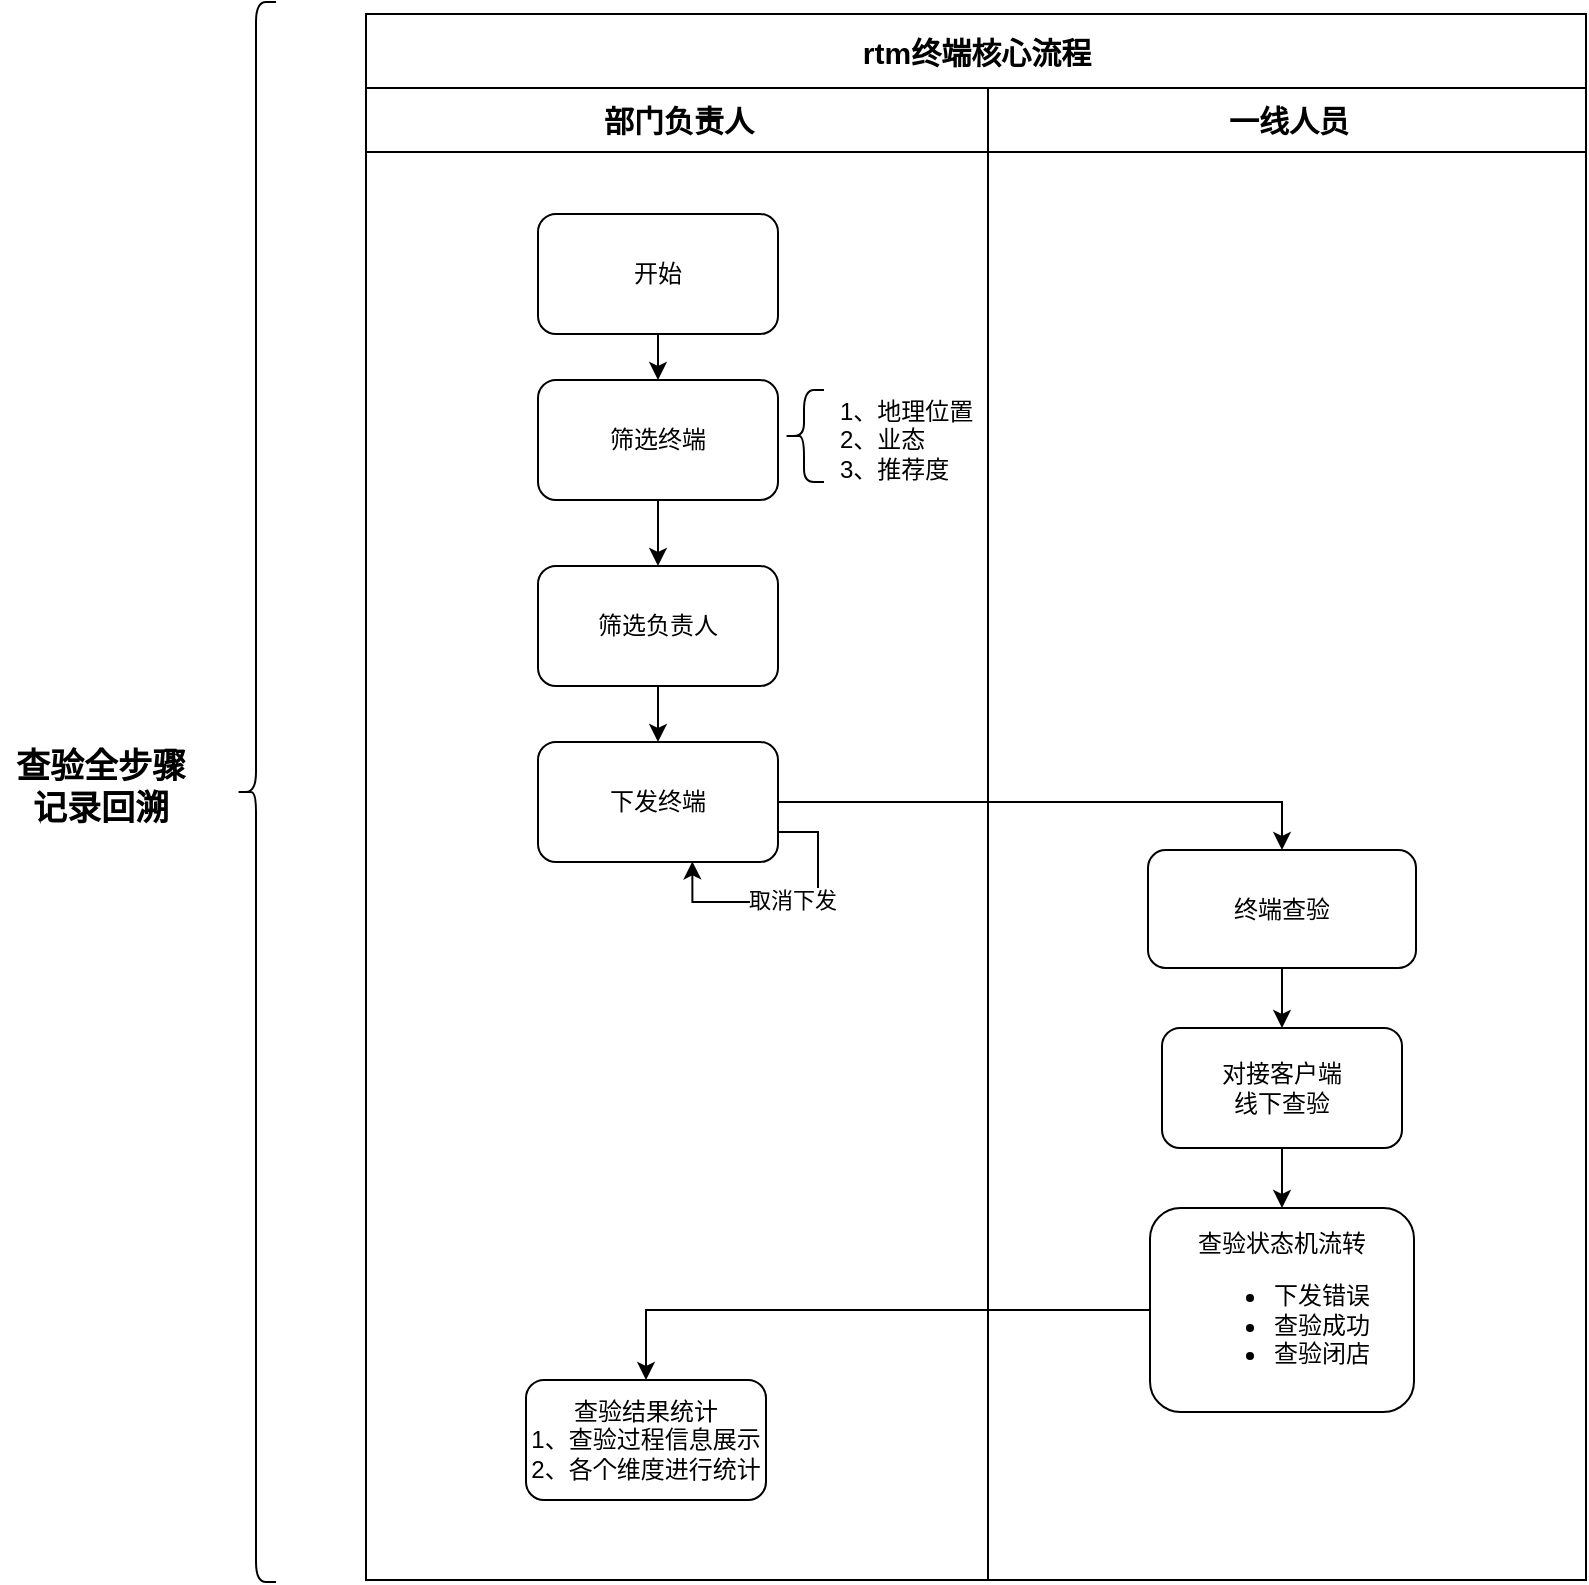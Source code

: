<mxfile version="26.0.4">
  <diagram name="第 1 页" id="xRrCS5QztE6Z08vACNaN">
    <mxGraphModel dx="1058" dy="658" grid="0" gridSize="10" guides="0" tooltips="1" connect="1" arrows="1" fold="1" page="1" pageScale="1" pageWidth="3300" pageHeight="2339" background="none" math="0" shadow="0">
      <root>
        <mxCell id="0" />
        <mxCell id="1" parent="0" />
        <mxCell id="eiGT6yipun40KPxp0-vt-19" value="&lt;font style=&quot;font-size: 15px;&quot;&gt;rtm终端核心流程&lt;/font&gt;" style="swimlane;childLayout=stackLayout;resizeParent=1;resizeParentMax=0;startSize=37;html=1;" parent="1" vertex="1">
          <mxGeometry x="1605" y="506" width="610" height="783" as="geometry" />
        </mxCell>
        <mxCell id="mLsIRPu0JwRJU4ILVOb_-11" style="edgeStyle=orthogonalEdgeStyle;rounded=0;orthogonalLoop=1;jettySize=auto;html=1;entryX=0.5;entryY=0;entryDx=0;entryDy=0;" parent="eiGT6yipun40KPxp0-vt-19" source="mLsIRPu0JwRJU4ILVOb_-9" target="eiGT6yipun40KPxp0-vt-2" edge="1">
          <mxGeometry relative="1" as="geometry" />
        </mxCell>
        <mxCell id="eiGT6yipun40KPxp0-vt-20" value="&lt;font style=&quot;font-size: 15px;&quot;&gt;部门负责人&lt;/font&gt;" style="swimlane;startSize=32;html=1;" parent="eiGT6yipun40KPxp0-vt-19" vertex="1">
          <mxGeometry y="37" width="311" height="746" as="geometry" />
        </mxCell>
        <mxCell id="mLsIRPu0JwRJU4ILVOb_-4" value="" style="edgeStyle=orthogonalEdgeStyle;rounded=0;orthogonalLoop=1;jettySize=auto;html=1;" parent="eiGT6yipun40KPxp0-vt-20" source="eiGT6yipun40KPxp0-vt-1" target="mLsIRPu0JwRJU4ILVOb_-3" edge="1">
          <mxGeometry relative="1" as="geometry" />
        </mxCell>
        <mxCell id="eiGT6yipun40KPxp0-vt-1" value="开始" style="rounded=1;whiteSpace=wrap;html=1;points=[[0,0,0,0,0],[0,0.25,0,0,0],[0,0.5,0,0,0],[0,0.75,0,0,0],[0,1,0,0,0],[0.25,0,0,0,0],[0.25,1,0,0,0],[0.5,0,0,0,0],[0.5,1,0,0,0],[0.75,0,0,0,0],[0.75,1,0,0,0],[1,0,0,0,0],[1,0.25,0,0,0],[1,0.5,0,0,0],[1,0.75,0,0,0],[1,1,0,0,0]];" parent="eiGT6yipun40KPxp0-vt-20" vertex="1">
          <mxGeometry x="86.0" y="63" width="120" height="60" as="geometry" />
        </mxCell>
        <mxCell id="eiGT6yipun40KPxp0-vt-3" value="查验结果统计&lt;div&gt;1、查验过程信息展示&lt;/div&gt;&lt;div&gt;2、各个维度进行统计&lt;/div&gt;" style="rounded=1;whiteSpace=wrap;html=1;" parent="eiGT6yipun40KPxp0-vt-20" vertex="1">
          <mxGeometry x="80" y="646" width="120" height="60" as="geometry" />
        </mxCell>
        <mxCell id="mLsIRPu0JwRJU4ILVOb_-8" value="" style="edgeStyle=orthogonalEdgeStyle;rounded=0;orthogonalLoop=1;jettySize=auto;html=1;" parent="eiGT6yipun40KPxp0-vt-20" source="mLsIRPu0JwRJU4ILVOb_-3" target="mLsIRPu0JwRJU4ILVOb_-7" edge="1">
          <mxGeometry relative="1" as="geometry" />
        </mxCell>
        <mxCell id="mLsIRPu0JwRJU4ILVOb_-3" value="筛选终端" style="whiteSpace=wrap;html=1;rounded=1;" parent="eiGT6yipun40KPxp0-vt-20" vertex="1">
          <mxGeometry x="86.0" y="146" width="120" height="60" as="geometry" />
        </mxCell>
        <mxCell id="mLsIRPu0JwRJU4ILVOb_-10" value="" style="edgeStyle=orthogonalEdgeStyle;rounded=0;orthogonalLoop=1;jettySize=auto;html=1;" parent="eiGT6yipun40KPxp0-vt-20" source="mLsIRPu0JwRJU4ILVOb_-7" target="mLsIRPu0JwRJU4ILVOb_-9" edge="1">
          <mxGeometry relative="1" as="geometry" />
        </mxCell>
        <mxCell id="mLsIRPu0JwRJU4ILVOb_-7" value="筛选负责人" style="whiteSpace=wrap;html=1;rounded=1;" parent="eiGT6yipun40KPxp0-vt-20" vertex="1">
          <mxGeometry x="86.0" y="239" width="120" height="60" as="geometry" />
        </mxCell>
        <mxCell id="mLsIRPu0JwRJU4ILVOb_-9" value="下发终端" style="whiteSpace=wrap;html=1;rounded=1;" parent="eiGT6yipun40KPxp0-vt-20" vertex="1">
          <mxGeometry x="86.0" y="327" width="120" height="60" as="geometry" />
        </mxCell>
        <mxCell id="Ycrp0RfgTNs0r02AdbmH-1" style="edgeStyle=orthogonalEdgeStyle;rounded=0;orthogonalLoop=1;jettySize=auto;html=1;exitX=1;exitY=0.75;exitDx=0;exitDy=0;entryX=0.643;entryY=0.995;entryDx=0;entryDy=0;entryPerimeter=0;" edge="1" parent="eiGT6yipun40KPxp0-vt-20" source="mLsIRPu0JwRJU4ILVOb_-9" target="mLsIRPu0JwRJU4ILVOb_-9">
          <mxGeometry relative="1" as="geometry" />
        </mxCell>
        <mxCell id="Ycrp0RfgTNs0r02AdbmH-2" value="取消下发" style="edgeLabel;html=1;align=center;verticalAlign=middle;resizable=0;points=[];" vertex="1" connectable="0" parent="Ycrp0RfgTNs0r02AdbmH-1">
          <mxGeometry x="-0.005" y="-1" relative="1" as="geometry">
            <mxPoint as="offset" />
          </mxGeometry>
        </mxCell>
        <mxCell id="Ycrp0RfgTNs0r02AdbmH-3" value="" style="shape=curlyBracket;whiteSpace=wrap;html=1;rounded=1;labelPosition=left;verticalLabelPosition=middle;align=right;verticalAlign=middle;" vertex="1" parent="eiGT6yipun40KPxp0-vt-20">
          <mxGeometry x="209" y="151" width="20" height="46" as="geometry" />
        </mxCell>
        <mxCell id="Ycrp0RfgTNs0r02AdbmH-4" value="1、地理位置&lt;div&gt;2、业态&lt;/div&gt;&lt;div&gt;3、推荐度&lt;/div&gt;" style="text;html=1;align=left;verticalAlign=middle;whiteSpace=wrap;rounded=0;" vertex="1" parent="eiGT6yipun40KPxp0-vt-20">
          <mxGeometry x="235" y="161" width="85" height="30" as="geometry" />
        </mxCell>
        <mxCell id="eiGT6yipun40KPxp0-vt-21" value="&lt;font style=&quot;font-size: 15px;&quot;&gt;一线人员&lt;/font&gt;" style="swimlane;startSize=32;html=1;" parent="eiGT6yipun40KPxp0-vt-19" vertex="1">
          <mxGeometry x="311" y="37" width="299" height="746" as="geometry">
            <mxRectangle x="120" y="20" width="32" height="460" as="alternateBounds" />
          </mxGeometry>
        </mxCell>
        <mxCell id="mLsIRPu0JwRJU4ILVOb_-13" value="" style="edgeStyle=orthogonalEdgeStyle;rounded=0;orthogonalLoop=1;jettySize=auto;html=1;" parent="eiGT6yipun40KPxp0-vt-21" source="eiGT6yipun40KPxp0-vt-2" target="mLsIRPu0JwRJU4ILVOb_-12" edge="1">
          <mxGeometry relative="1" as="geometry" />
        </mxCell>
        <mxCell id="eiGT6yipun40KPxp0-vt-2" value="终端查验" style="rounded=1;whiteSpace=wrap;html=1;" parent="eiGT6yipun40KPxp0-vt-21" vertex="1">
          <mxGeometry x="80" y="381" width="134" height="59" as="geometry" />
        </mxCell>
        <mxCell id="mLsIRPu0JwRJU4ILVOb_-15" value="" style="edgeStyle=orthogonalEdgeStyle;rounded=0;orthogonalLoop=1;jettySize=auto;html=1;" parent="eiGT6yipun40KPxp0-vt-21" source="mLsIRPu0JwRJU4ILVOb_-12" target="mLsIRPu0JwRJU4ILVOb_-14" edge="1">
          <mxGeometry relative="1" as="geometry" />
        </mxCell>
        <mxCell id="mLsIRPu0JwRJU4ILVOb_-12" value="对接客户端&lt;div&gt;线下查验&lt;/div&gt;" style="whiteSpace=wrap;html=1;rounded=1;" parent="eiGT6yipun40KPxp0-vt-21" vertex="1">
          <mxGeometry x="87" y="470" width="120" height="60" as="geometry" />
        </mxCell>
        <mxCell id="mLsIRPu0JwRJU4ILVOb_-14" value="查验状态机流转&lt;div&gt;&lt;ul&gt;&lt;li&gt;下发错误&lt;/li&gt;&lt;li&gt;查验成功&lt;/li&gt;&lt;li&gt;查验闭店&lt;/li&gt;&lt;/ul&gt;&lt;/div&gt;" style="whiteSpace=wrap;html=1;rounded=1;" parent="eiGT6yipun40KPxp0-vt-21" vertex="1">
          <mxGeometry x="81" y="560" width="132" height="102" as="geometry" />
        </mxCell>
        <mxCell id="mLsIRPu0JwRJU4ILVOb_-16" style="edgeStyle=orthogonalEdgeStyle;rounded=0;orthogonalLoop=1;jettySize=auto;html=1;exitX=0;exitY=0.5;exitDx=0;exitDy=0;entryX=0.5;entryY=0;entryDx=0;entryDy=0;" parent="eiGT6yipun40KPxp0-vt-19" source="mLsIRPu0JwRJU4ILVOb_-14" target="eiGT6yipun40KPxp0-vt-3" edge="1">
          <mxGeometry relative="1" as="geometry" />
        </mxCell>
        <mxCell id="eiGT6yipun40KPxp0-vt-25" value="" style="shape=curlyBracket;whiteSpace=wrap;html=1;rounded=1;labelPosition=left;verticalLabelPosition=middle;align=right;verticalAlign=middle;" parent="1" vertex="1">
          <mxGeometry x="1540" y="500" width="20" height="790" as="geometry" />
        </mxCell>
        <mxCell id="eiGT6yipun40KPxp0-vt-27" value="&lt;b&gt;&lt;font style=&quot;font-size: 17px;&quot;&gt;查验全步骤记录回溯&lt;/font&gt;&lt;/b&gt;" style="text;html=1;align=center;verticalAlign=middle;whiteSpace=wrap;rounded=0;" parent="1" vertex="1">
          <mxGeometry x="1422" y="865" width="101" height="56" as="geometry" />
        </mxCell>
      </root>
    </mxGraphModel>
  </diagram>
</mxfile>

